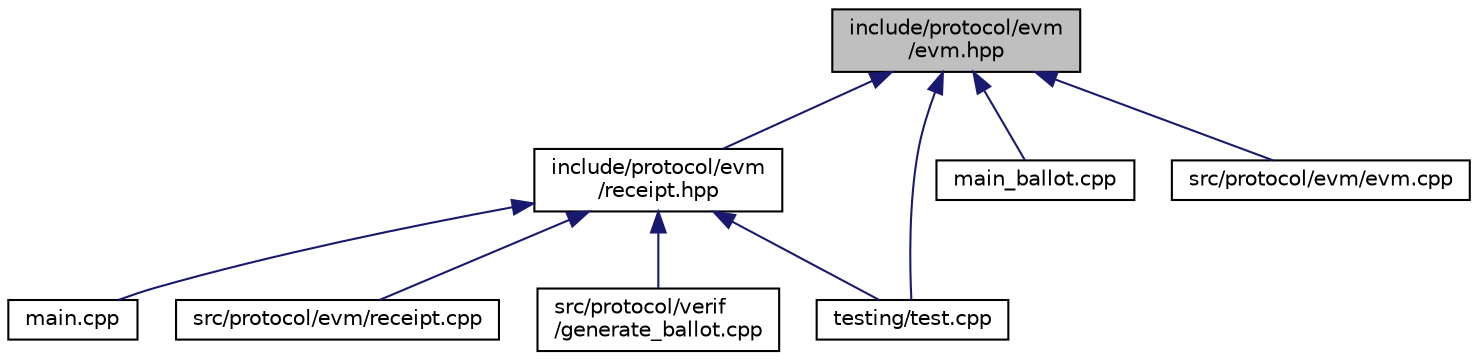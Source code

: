 digraph "include/protocol/evm/evm.hpp"
{
 // LATEX_PDF_SIZE
  edge [fontname="Helvetica",fontsize="10",labelfontname="Helvetica",labelfontsize="10"];
  node [fontname="Helvetica",fontsize="10",shape=record];
  Node1 [label="include/protocol/evm\l/evm.hpp",height=0.2,width=0.4,color="black", fillcolor="grey75", style="filled", fontcolor="black",tooltip=" "];
  Node1 -> Node2 [dir="back",color="midnightblue",fontsize="10",style="solid"];
  Node2 [label="include/protocol/evm\l/receipt.hpp",height=0.2,width=0.4,color="black", fillcolor="white", style="filled",URL="$receipt_8hpp.html",tooltip=" "];
  Node2 -> Node3 [dir="back",color="midnightblue",fontsize="10",style="solid"];
  Node3 [label="main.cpp",height=0.2,width=0.4,color="black", fillcolor="white", style="filled",URL="$main_8cpp.html",tooltip=" "];
  Node2 -> Node4 [dir="back",color="midnightblue",fontsize="10",style="solid"];
  Node4 [label="src/protocol/evm/receipt.cpp",height=0.2,width=0.4,color="black", fillcolor="white", style="filled",URL="$receipt_8cpp.html",tooltip=" "];
  Node2 -> Node5 [dir="back",color="midnightblue",fontsize="10",style="solid"];
  Node5 [label="src/protocol/verif\l/generate_ballot.cpp",height=0.2,width=0.4,color="black", fillcolor="white", style="filled",URL="$generate__ballot_8cpp.html",tooltip=" "];
  Node2 -> Node6 [dir="back",color="midnightblue",fontsize="10",style="solid"];
  Node6 [label="testing/test.cpp",height=0.2,width=0.4,color="black", fillcolor="white", style="filled",URL="$test_8cpp.html",tooltip=" "];
  Node1 -> Node7 [dir="back",color="midnightblue",fontsize="10",style="solid"];
  Node7 [label="main_ballot.cpp",height=0.2,width=0.4,color="black", fillcolor="white", style="filled",URL="$main__ballot_8cpp.html",tooltip=" "];
  Node1 -> Node8 [dir="back",color="midnightblue",fontsize="10",style="solid"];
  Node8 [label="src/protocol/evm/evm.cpp",height=0.2,width=0.4,color="black", fillcolor="white", style="filled",URL="$evm_8cpp.html",tooltip=" "];
  Node1 -> Node6 [dir="back",color="midnightblue",fontsize="10",style="solid"];
}
